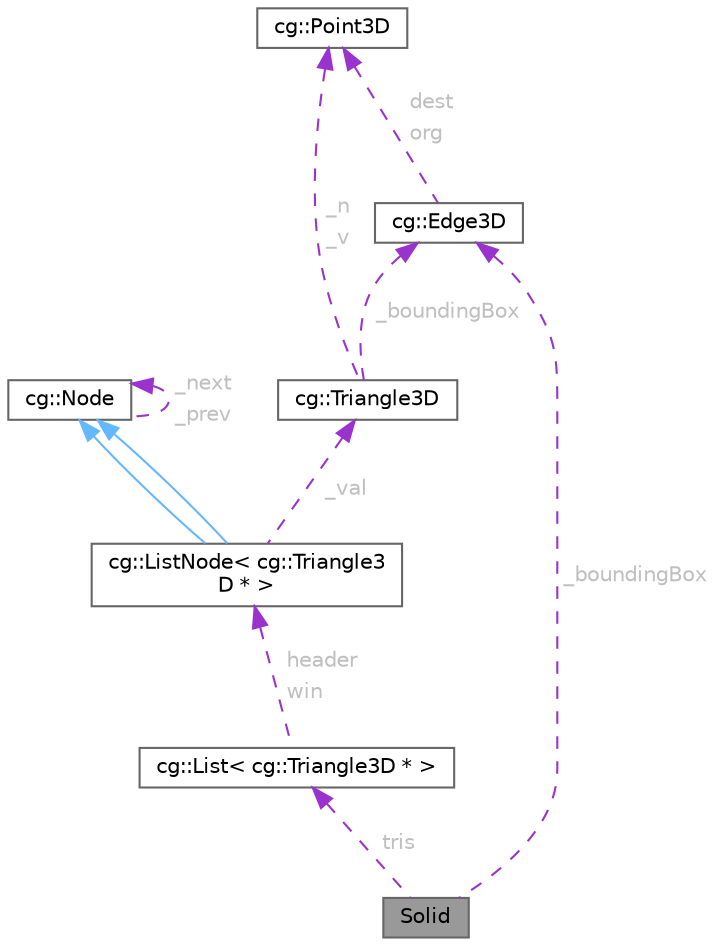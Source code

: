 digraph "Solid"
{
 // LATEX_PDF_SIZE
  bgcolor="transparent";
  edge [fontname=Helvetica,fontsize=10,labelfontname=Helvetica,labelfontsize=10];
  node [fontname=Helvetica,fontsize=10,shape=box,height=0.2,width=0.4];
  Node1 [id="Node000001",label="Solid",height=0.2,width=0.4,color="gray40", fillcolor="grey60", style="filled", fontcolor="black",tooltip=" "];
  Node2 -> Node1 [id="edge1_Node000001_Node000002",dir="back",color="darkorchid3",style="dashed",tooltip=" ",label=<<TABLE CELLBORDER="0" BORDER="0"><TR><TD VALIGN="top" ALIGN="LEFT" CELLPADDING="1" CELLSPACING="0">tris</TD></TR>
</TABLE>> ,fontcolor="grey" ];
  Node2 [id="Node000002",label="cg::List\< cg::Triangle3D * \>",height=0.2,width=0.4,color="gray40", fillcolor="white", style="filled",URL="$classcg_1_1_list.html",tooltip=" "];
  Node3 -> Node2 [id="edge2_Node000002_Node000003",dir="back",color="darkorchid3",style="dashed",tooltip=" ",label=<<TABLE CELLBORDER="0" BORDER="0"><TR><TD VALIGN="top" ALIGN="LEFT" CELLPADDING="1" CELLSPACING="0">header</TD></TR>
<TR><TD VALIGN="top" ALIGN="LEFT" CELLPADDING="1" CELLSPACING="0">win</TD></TR>
</TABLE>> ,fontcolor="grey" ];
  Node3 [id="Node000003",label="cg::ListNode\< cg::Triangle3\lD * \>",height=0.2,width=0.4,color="gray40", fillcolor="white", style="filled",URL="$classcg_1_1_list_node.html",tooltip=" "];
  Node4 -> Node3 [id="edge3_Node000003_Node000004",dir="back",color="steelblue1",style="solid",tooltip=" "];
  Node4 [id="Node000004",label="cg::Node",height=0.2,width=0.4,color="gray40", fillcolor="white", style="filled",URL="$classcg_1_1_node.html",tooltip=" "];
  Node4 -> Node4 [id="edge4_Node000004_Node000004",dir="back",color="darkorchid3",style="dashed",tooltip=" ",label=<<TABLE CELLBORDER="0" BORDER="0"><TR><TD VALIGN="top" ALIGN="LEFT" CELLPADDING="1" CELLSPACING="0">_next</TD></TR>
<TR><TD VALIGN="top" ALIGN="LEFT" CELLPADDING="1" CELLSPACING="0">_prev</TD></TR>
</TABLE>> ,fontcolor="grey" ];
  Node4 -> Node3 [id="edge5_Node000003_Node000004",dir="back",color="steelblue1",style="solid",tooltip=" "];
  Node5 -> Node3 [id="edge6_Node000003_Node000005",dir="back",color="darkorchid3",style="dashed",tooltip=" ",label=<<TABLE CELLBORDER="0" BORDER="0"><TR><TD VALIGN="top" ALIGN="LEFT" CELLPADDING="1" CELLSPACING="0">_val</TD></TR>
</TABLE>> ,fontcolor="grey" ];
  Node5 [id="Node000005",label="cg::Triangle3D",height=0.2,width=0.4,color="gray40", fillcolor="white", style="filled",URL="$classcg_1_1_triangle3_d.html",tooltip=" "];
  Node6 -> Node5 [id="edge7_Node000005_Node000006",dir="back",color="darkorchid3",style="dashed",tooltip=" ",label=<<TABLE CELLBORDER="0" BORDER="0"><TR><TD VALIGN="top" ALIGN="LEFT" CELLPADDING="1" CELLSPACING="0">_n</TD></TR>
<TR><TD VALIGN="top" ALIGN="LEFT" CELLPADDING="1" CELLSPACING="0">_v</TD></TR>
</TABLE>> ,fontcolor="grey" ];
  Node6 [id="Node000006",label="cg::Point3D",height=0.2,width=0.4,color="gray40", fillcolor="white", style="filled",URL="$classcg_1_1_point3_d.html",tooltip=" "];
  Node7 -> Node5 [id="edge8_Node000005_Node000007",dir="back",color="darkorchid3",style="dashed",tooltip=" ",label=<<TABLE CELLBORDER="0" BORDER="0"><TR><TD VALIGN="top" ALIGN="LEFT" CELLPADDING="1" CELLSPACING="0">_boundingBox</TD></TR>
</TABLE>> ,fontcolor="grey" ];
  Node7 [id="Node000007",label="cg::Edge3D",height=0.2,width=0.4,color="gray40", fillcolor="white", style="filled",URL="$classcg_1_1_edge3_d.html",tooltip=" "];
  Node6 -> Node7 [id="edge9_Node000007_Node000006",dir="back",color="darkorchid3",style="dashed",tooltip=" ",label=<<TABLE CELLBORDER="0" BORDER="0"><TR><TD VALIGN="top" ALIGN="LEFT" CELLPADDING="1" CELLSPACING="0">dest</TD></TR>
<TR><TD VALIGN="top" ALIGN="LEFT" CELLPADDING="1" CELLSPACING="0">org</TD></TR>
</TABLE>> ,fontcolor="grey" ];
  Node7 -> Node1 [id="edge10_Node000001_Node000007",dir="back",color="darkorchid3",style="dashed",tooltip=" ",label=<<TABLE CELLBORDER="0" BORDER="0"><TR><TD VALIGN="top" ALIGN="LEFT" CELLPADDING="1" CELLSPACING="0">_boundingBox</TD></TR>
</TABLE>> ,fontcolor="grey" ];
}

